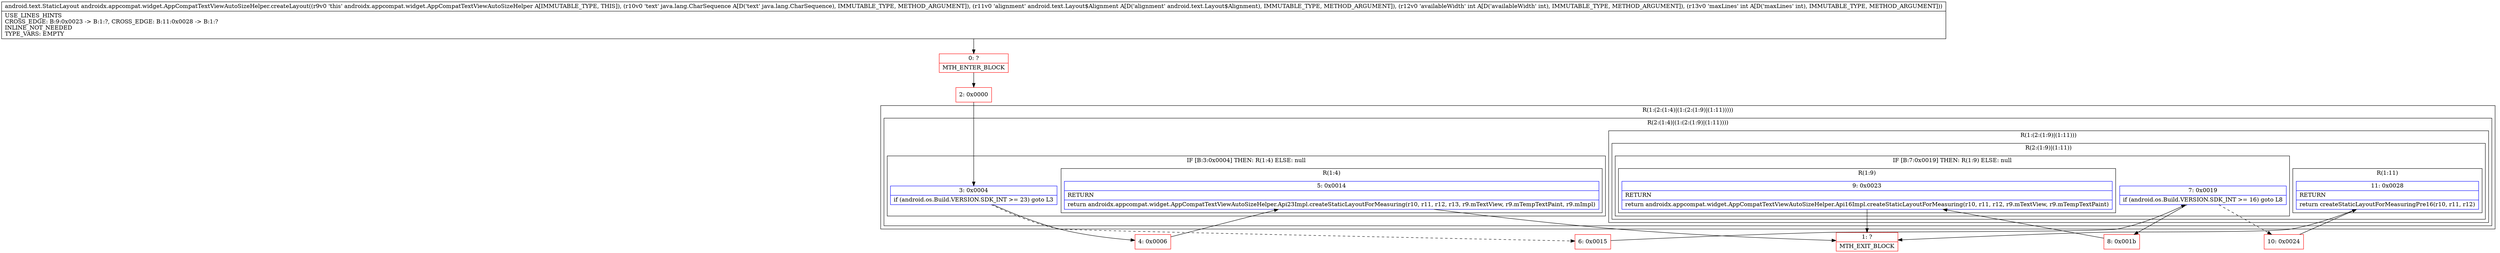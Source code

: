 digraph "CFG forandroidx.appcompat.widget.AppCompatTextViewAutoSizeHelper.createLayout(Ljava\/lang\/CharSequence;Landroid\/text\/Layout$Alignment;II)Landroid\/text\/StaticLayout;" {
subgraph cluster_Region_1161493614 {
label = "R(1:(2:(1:4)|(1:(2:(1:9)|(1:11)))))";
node [shape=record,color=blue];
subgraph cluster_Region_1410210166 {
label = "R(2:(1:4)|(1:(2:(1:9)|(1:11))))";
node [shape=record,color=blue];
subgraph cluster_IfRegion_518255151 {
label = "IF [B:3:0x0004] THEN: R(1:4) ELSE: null";
node [shape=record,color=blue];
Node_3 [shape=record,label="{3\:\ 0x0004|if (android.os.Build.VERSION.SDK_INT \>= 23) goto L3\l}"];
subgraph cluster_Region_878399821 {
label = "R(1:4)";
node [shape=record,color=blue];
Node_5 [shape=record,label="{5\:\ 0x0014|RETURN\l|return androidx.appcompat.widget.AppCompatTextViewAutoSizeHelper.Api23Impl.createStaticLayoutForMeasuring(r10, r11, r12, r13, r9.mTextView, r9.mTempTextPaint, r9.mImpl)\l}"];
}
}
subgraph cluster_Region_646971940 {
label = "R(1:(2:(1:9)|(1:11)))";
node [shape=record,color=blue];
subgraph cluster_Region_40987177 {
label = "R(2:(1:9)|(1:11))";
node [shape=record,color=blue];
subgraph cluster_IfRegion_50500290 {
label = "IF [B:7:0x0019] THEN: R(1:9) ELSE: null";
node [shape=record,color=blue];
Node_7 [shape=record,label="{7\:\ 0x0019|if (android.os.Build.VERSION.SDK_INT \>= 16) goto L8\l}"];
subgraph cluster_Region_1832745686 {
label = "R(1:9)";
node [shape=record,color=blue];
Node_9 [shape=record,label="{9\:\ 0x0023|RETURN\l|return androidx.appcompat.widget.AppCompatTextViewAutoSizeHelper.Api16Impl.createStaticLayoutForMeasuring(r10, r11, r12, r9.mTextView, r9.mTempTextPaint)\l}"];
}
}
subgraph cluster_Region_1260045431 {
label = "R(1:11)";
node [shape=record,color=blue];
Node_11 [shape=record,label="{11\:\ 0x0028|RETURN\l|return createStaticLayoutForMeasuringPre16(r10, r11, r12)\l}"];
}
}
}
}
}
Node_0 [shape=record,color=red,label="{0\:\ ?|MTH_ENTER_BLOCK\l}"];
Node_2 [shape=record,color=red,label="{2\:\ 0x0000}"];
Node_4 [shape=record,color=red,label="{4\:\ 0x0006}"];
Node_1 [shape=record,color=red,label="{1\:\ ?|MTH_EXIT_BLOCK\l}"];
Node_6 [shape=record,color=red,label="{6\:\ 0x0015}"];
Node_8 [shape=record,color=red,label="{8\:\ 0x001b}"];
Node_10 [shape=record,color=red,label="{10\:\ 0x0024}"];
MethodNode[shape=record,label="{android.text.StaticLayout androidx.appcompat.widget.AppCompatTextViewAutoSizeHelper.createLayout((r9v0 'this' androidx.appcompat.widget.AppCompatTextViewAutoSizeHelper A[IMMUTABLE_TYPE, THIS]), (r10v0 'text' java.lang.CharSequence A[D('text' java.lang.CharSequence), IMMUTABLE_TYPE, METHOD_ARGUMENT]), (r11v0 'alignment' android.text.Layout$Alignment A[D('alignment' android.text.Layout$Alignment), IMMUTABLE_TYPE, METHOD_ARGUMENT]), (r12v0 'availableWidth' int A[D('availableWidth' int), IMMUTABLE_TYPE, METHOD_ARGUMENT]), (r13v0 'maxLines' int A[D('maxLines' int), IMMUTABLE_TYPE, METHOD_ARGUMENT]))  | USE_LINES_HINTS\lCROSS_EDGE: B:9:0x0023 \-\> B:1:?, CROSS_EDGE: B:11:0x0028 \-\> B:1:?\lINLINE_NOT_NEEDED\lTYPE_VARS: EMPTY\l}"];
MethodNode -> Node_0;Node_3 -> Node_4;
Node_3 -> Node_6[style=dashed];
Node_5 -> Node_1;
Node_7 -> Node_8;
Node_7 -> Node_10[style=dashed];
Node_9 -> Node_1;
Node_11 -> Node_1;
Node_0 -> Node_2;
Node_2 -> Node_3;
Node_4 -> Node_5;
Node_6 -> Node_7;
Node_8 -> Node_9;
Node_10 -> Node_11;
}

